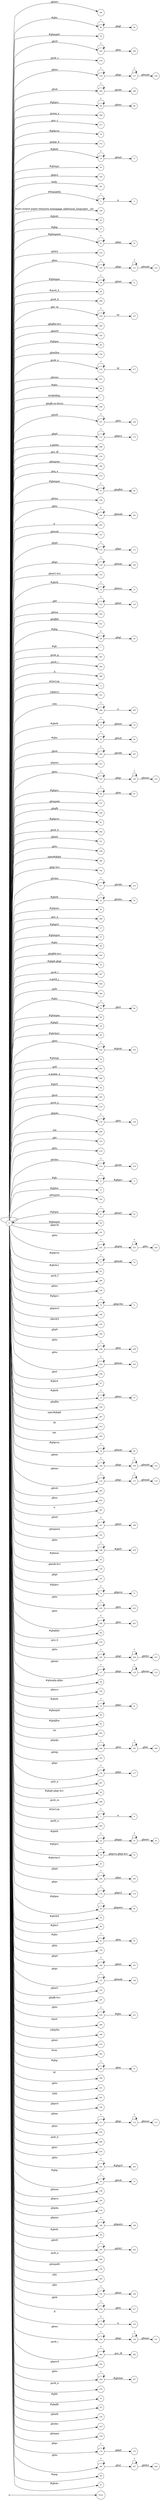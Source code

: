 digraph NFA {
  rankdir=LR;
  node [shape=circle, fontsize=10];
  __start [shape=point, label=""];
  __start -> None;
  164 [label="164"];
  89 [label="89"];
  186 [label="186"];
  54 [label="54"];
  80 [label="80"];
  203 [label="203"];
  112 [label="112"];
  278 [label="278"];
  126 [label="126"];
  131 [label="131"];
  208 [label="208"];
  68 [label="68"];
  268 [label="268"];
  271 [label="271"];
  229 [label="229"];
  76 [label="76"];
  272 [label="272"];
  16 [label="16"];
  59 [label="59"];
  21 [label="21"];
  195 [label="195"];
  301 [label="301"];
  5 [label="5"];
  100 [label="100"];
  64 [label="64"];
  43 [label="43"];
  27 [label="27"];
  52 [label="52"];
  107 [label="107"];
  173 [label="173"];
  183 [label="183"];
  218 [label="218"];
  120 [label="120"];
  50 [label="50"];
  239 [label="239"];
  99 [label="99"];
  286 [label="286"];
  110 [label="110"];
  106 [label="106"];
  200 [label="200"];
  145 [label="145"];
  60 [label="60"];
  156 [label="156"];
  276 [label="276"];
  127 [label="127"];
  251 [label="251"];
  88 [label="88"];
  1 [label="1"];
  277 [label="277"];
  198 [label="198"];
  118 [label="118"];
  257 [label="257"];
  125 [label="125"];
  78 [label="78"];
  172 [label="172"];
  298 [label="298"];
  274 [label="274"];
  227 [label="227"];
  236 [label="236"];
  160 [label="160"];
  51 [label="51"];
  181 [label="181"];
  273 [label="273"];
  47 [label="47"];
  6 [label="6"];
  285 [label="285"];
  146 [label="146"];
  240 [label="240"];
  305 [label="305"];
  147 [label="147"];
  170 [label="170"];
  139 [label="139"];
  153 [label="153"];
  234 [label="234"];
  14 [label="14"];
  132 [label="132"];
  250 [label="250"];
  0 [label="0"];
  201 [label="201"];
  133 [label="133"];
  28 [label="28"];
  17 [label="17"];
  245 [label="245"];
  248 [label="248"];
  7 [label="7"];
  281 [label="281"];
  283 [label="283"];
  289 [label="289"];
  2 [label="2"];
  101 [label="101"];
  294 [label="294"];
  18 [label="18"];
  93 [label="93"];
  206 [label="206"];
  187 [label="187"];
  123 [label="123"];
  19 [label="19"];
  66 [label="66"];
  26 [label="26"];
  157 [label="157"];
  121 [label="121"];
  196 [label="196"];
  29 [label="29"];
  81 [label="81"];
  282 [label="282"];
  209 [label="209"];
  151 [label="151"];
  136 [label="136"];
  249 [label="249"];
  306 [label="306"];
  142 [label="142"];
  62 [label="62"];
  211 [label="211"];
  25 [label="25"];
  65 [label="65"];
  269 [label="269"];
  67 [label="67"];
  37 [label="37"];
  57 [label="57"];
  85 [label="85"];
  168 [label="168"];
  202 [label="202"];
  35 [label="35"];
  287 [label="287"];
  300 [label="300"];
  264 [label="264"];
  95 [label="95"];
  49 [label="49"];
  34 [label="34"];
  40 [label="40"];
  224 [label="224"];
  90 [label="90"];
  55 [label="55"];
  69 [label="69"];
  96 [label="96"];
  179 [label="179"];
  207 [label="207"];
  263 [label="263"];
  299 [label="299"];
  44 [label="44"];
  231 [label="231"];
  205 [label="205"];
  275 [label="275"];
  166 [label="166"];
  135 [label="135"];
  290 [label="290"];
  214 [label="214"];
  215 [label="215"];
  219 [label="219"];
  213 [label="213"];
  15 [label="15"];
  8 [label="8"];
  105 [label="105"];
  11 [label="11"];
  162 [label="162"];
  212 [label="212"];
  61 [label="61"];
  46 [label="46"];
  191 [label="191"];
  232 [label="232"];
  77 [label="77"];
  42 [label="42"];
  247 [label="247"];
  280 [label="280"];
  233 [label="233"];
  149 [label="149"];
  70 [label="70"];
  190 [label="190"];
  102 [label="102"];
  169 [label="169"];
  238 [label="238"];
  242 [label="242"];
  259 [label="259"];
  87 [label="87"];
  12 [label="12"];
  243 [label="243"];
  140 [label="140"];
  199 [label="199"];
  307 [label="307"];
  103 [label="103"];
  302 [label="302"];
  79 [label="79"];
  108 [label="108"];
  185 [label="185"];
  114 [label="114"];
  220 [label="220"];
  254 [label="254"];
  297 [label="297"];
  167 [label="167"];
  161 [label="161"];
  228 [label="228"];
  71 [label="71"];
  45 [label="45"];
  155 [label="155"];
  92 [label="92"];
  141 [label="141"];
  72 [label="72"];
  244 [label="244"];
  260 [label="260"];
  84 [label="84"];
  270 [label="270"];
  235 [label="235"];
  258 [label="258"];
  117 [label="117"];
  58 [label="58"];
  150 [label="150"];
  20 [label="20"];
  9 [label="9"];
  56 [label="56"];
  204 [label="204"];
  53 [label="53"];
  83 [label="83"];
  31 [label="31"];
  292 [label="292"];
  184 [label="184"];
  109 [label="109"];
  143 [label="143"];
  176 [label="176"];
  267 [label="267"];
  223 [label="223"];
  177 [label="177"];
  36 [label="36"];
  288 [label="288"];
  119 [label="119"];
  3 [label="3"];
  262 [label="262"];
  33 [label="33"];
  22 [label="22"];
  75 [label="75"];
  74 [label="74"];
  23 [label="23"];
  241 [label="241"];
  13 [label="13"];
  97 [label="97"];
  182 [label="182"];
  178 [label="178"];
  189 [label="189"];
  63 [label="63"];
  171 [label="171"];
  130 [label="130"];
  39 [label="39"];
  86 [label="86"];
  91 [label="91"];
  144 [label="144"];
  180 [label="180"];
  137 [label="137"];
  152 [label="152"];
  197 [label="197"];
  230 [label="230"];
  304 [label="304"];
  94 [label="94"];
  296 [label="296"];
  124 [label="124"];
  163 [label="163"];
  225 [label="225"];
  303 [label="303"];
  30 [label="30"];
  308 [label="308"];
  221 [label="221"];
  291 [label="291"];
  194 [label="194"];
  111 [label="111"];
  252 [label="252"];
  266 [label="266"];
  73 [label="73"];
  253 [label="253"];
  175 [label="175"];
  48 [label="48"];
  222 [label="222"];
  32 [label="32"];
  116 [label="116"];
  295 [label="295"];
  148 [label="148"];
  256 [label="256"];
  128 [label="128"];
  193 [label="193"];
  134 [label="134"];
  261 [label="261"];
  188 [label="188"];
  38 [label="38"];
  255 [label="255"];
  265 [label="265"];
  158 [label="158"];
  237 [label="237"];
  293 [label="293"];
  165 [label="165"];
  216 [label="216"];
  138 [label="138"];
  104 [label="104"];
  113 [label="113"];
  24 [label="24"];
  129 [label="129"];
  115 [label="115"];
  284 [label="284"];
  192 [label="192"];
  217 [label="217"];
  226 [label="226"];
  279 [label="279"];
  4 [label="4"];
  10 [label="10"];
  82 [label="82"];
  154 [label="154"];
  210 [label="210"];
  122 [label="122"];
  159 [label="159"];
  174 [label="174"];
  246 [label="246"];
  98 [label="98"];
  41 [label="41"];
  { node [shape=doublecircle]; 1 2 4 6 7 9 10 11 13 15 17 19 21 24 26 27 29 31 33 34 35 36 37 38 39 40 41 42 43 44 45 46 48 49 51 53 54 55 56 57 58 59 60 62 64 65 67 69 71 73 75 76 78 80 81 82 83 84 85 86 87 88 90 92 94 96 97 98 99 100 101 102 103 105 107 110 113 116 119 122 125 128 131 133 134 136 138 140 141 142 143 144 145 146 147 148 149 150 151 152 153 154 155 156 157 158 159 160 161 162 163 164 166 168 169 171 173 175 177 179 181 183 186 187 189 190 191 192 193 194 195 196 197 198 199 200 201 202 204 205 207 209 210 212 214 215 217 218 219 220 221 223 225 227 229 231 234 237 239 241 243 245 248 249 250 251 252 253 254 256 258 259 261 262 263 264 265 266 267 268 269 270 271 272 273 274 275 277 278 279 280 281 282 283 285 286 287 288 289 290 291 292 293 295 296 297 298 299 300 301 302 303 304 305 306 307 308 }
  0 -> 0 [label="*"];
  0 -> 1 [label="#GBMPAL"];
  0 -> 2 [label="#SIvCob"];
  0 -> 3 [label="#SIvCob"];
  3 -> 3 [label="*"];
  3 -> 4 [label="a"];
  0 -> 5 [label="#WqQANb"];
  5 -> 5 [label="*"];
  5 -> 6 [label="a"];
  0 -> 7 [label="#gb"];
  0 -> 8 [label="#gb"];
  8 -> 8 [label="*"];
  8 -> 9 [label="#gbprc"];
  0 -> 10 [label="#gbb"];
  0 -> 11 [label="#gbbw"];
  0 -> 12 [label="#gbd4"];
  12 -> 12 [label="*"];
  12 -> 13 [label=".gbmc"];
  0 -> 14 [label="#gbd4"];
  14 -> 14 [label="*"];
  14 -> 15 [label=".gbmcc"];
  0 -> 16 [label="#gbd4"];
  16 -> 16 [label="*"];
  16 -> 17 [label=".gbmh"];
  0 -> 18 [label="#gbd4"];
  18 -> 18 [label="*"];
  18 -> 19 [label=".gbmtc"];
  0 -> 20 [label="#gbd4"];
  20 -> 20 [label="*"];
  20 -> 21 [label=".gbpc"];
  0 -> 22 [label="#gbd4"];
  22 -> 22 [label="*"];
  22 -> 23 [label=".gbpgs"];
  23 -> 23 [label="*"];
  23 -> 24 [label=".gbmtc"];
  0 -> 25 [label="#gbd4"];
  25 -> 25 [label="*"];
  25 -> 26 [label=".gbsbic"];
  0 -> 27 [label="#gbg"];
  0 -> 28 [label="#gbg"];
  28 -> 28 [label="*"];
  28 -> 29 [label=".gbgt"];
  0 -> 30 [label="#gbg"];
  30 -> 30 [label="*"];
  30 -> 31 [label=".gbm"];
  0 -> 32 [label="#gbg"];
  32 -> 32 [label="*"];
  32 -> 33 [label=".gbtcb"];
  0 -> 34 [label="#gbg5"];
  0 -> 35 [label="#gbg6.gbgt"];
  0 -> 36 [label="#gbg6.gbgt-hvr"];
  0 -> 37 [label="#gbgs5"];
  0 -> 38 [label="#gbi4i"];
  0 -> 39 [label="#gbi4id"];
  0 -> 40 [label="#gbi4m1"];
  0 -> 41 [label="#gbi4s"];
  0 -> 42 [label="#gbi4s1"];
  0 -> 43 [label="#gbi4t"];
  0 -> 44 [label="#gbi5"];
  0 -> 45 [label="#gbmm"];
  0 -> 46 [label="#gbmpal"];
  0 -> 47 [label="#gbmpal"];
  47 -> 47 [label="*"];
  47 -> 48 [label=".gbqfbb"];
  0 -> 49 [label="#gbmpas"];
  0 -> 50 [label="#gbmpas"];
  50 -> 50 [label="*"];
  50 -> 51 [label=".gbmt"];
  0 -> 52 [label="#gbmpasb"];
  52 -> 52 [label="*"];
  52 -> 53 [label=".gbps"];
  0 -> 54 [label="#gbmpdv"];
  0 -> 55 [label="#gbmpi"];
  0 -> 56 [label="#gbmpid"];
  0 -> 57 [label="#gbmpiw"];
  0 -> 58 [label="#gbmplp.gbps"];
  0 -> 59 [label="#gbmps"];
  0 -> 60 [label="#gbpm"];
  0 -> 61 [label="#gbpm"];
  61 -> 61 [label="*"];
  61 -> 62 [label=".gbml1"];
  0 -> 63 [label="#gbpm"];
  63 -> 63 [label="*"];
  63 -> 64 [label=".gbpmtc"];
  0 -> 65 [label="#gbpms"];
  0 -> 66 [label="#gbprc"];
  66 -> 66 [label="*"];
  66 -> 67 [label=".gbm"];
  0 -> 68 [label="#gbprc"];
  68 -> 68 [label="*"];
  68 -> 69 [label=".gbmc"];
  0 -> 70 [label="#gbprc"];
  70 -> 70 [label="*"];
  70 -> 71 [label=".gbprcbc"];
  0 -> 72 [label="#gbprc"];
  72 -> 72 [label="*"];
  72 -> 73 [label=".gbprcx"];
  0 -> 74 [label="#gbprc"];
  74 -> 74 [label="*"];
  74 -> 75 [label=".gbprcx.gbgt-hvr"];
  0 -> 76 [label="#gbprca"];
  0 -> 77 [label="#gbprca"];
  77 -> 77 [label="*"];
  77 -> 78 [label=".gbmab"];
  0 -> 79 [label="#gbprca"];
  79 -> 79 [label="*"];
  79 -> 80 [label=".gbmac"];
  0 -> 81 [label="#gbprcs"];
  0 -> 82 [label="#gbqfb"];
  0 -> 83 [label="#gbqfbw"];
  0 -> 84 [label="#gbqfqw"];
  0 -> 85 [label="#gbs"];
  0 -> 86 [label="#gbx3"];
  0 -> 87 [label="#gbx4"];
  0 -> 88 [label="#gbz"];
  0 -> 89 [label="#gbz"];
  89 -> 89 [label="*"];
  89 -> 90 [label=".gbgt"];
  0 -> 91 [label="#gbz"];
  91 -> 91 [label="*"];
  91 -> 92 [label=".gbm"];
  0 -> 93 [label="#gbz"];
  93 -> 93 [label="*"];
  93 -> 94 [label=".gbtcb"];
  0 -> 95 [label="#gbz"];
  95 -> 95 [label="*"];
  95 -> 96 [label=".gbzt"];
  0 -> 97 [label="#gbztms1"];
  0 -> 98 [label="#gog"];
  0 -> 99 [label="#gssb_b"];
  0 -> 100 [label="#gws-output-pages-elements-homepage_additional_languages__als"];
  0 -> 101 [label=".GBMCC"];
  0 -> 102 [label=".H6sW5"];
  0 -> 103 [label=".ds"];
  0 -> 104 [label=".fl"];
  104 -> 104 [label="*"];
  104 -> 105 [label="a"];
  0 -> 106 [label=".gac_m"];
  106 -> 106 [label="*"];
  106 -> 107 [label="td"];
  0 -> 108 [label=".gbem"];
  108 -> 108 [label="*"];
  108 -> 109 [label=".gbgs"];
  109 -> 109 [label="*"];
  109 -> 110 [label=".gbmab"];
  0 -> 111 [label=".gbem"];
  111 -> 111 [label="*"];
  111 -> 112 [label=".gbgs"];
  112 -> 112 [label="*"];
  112 -> 113 [label=".gbmac"];
  0 -> 114 [label=".gbemi"];
  114 -> 114 [label="*"];
  114 -> 115 [label=".gbgs"];
  115 -> 115 [label="*"];
  115 -> 116 [label=".gbmab"];
  0 -> 117 [label=".gbemi"];
  117 -> 117 [label="*"];
  117 -> 118 [label=".gbgs"];
  118 -> 118 [label="*"];
  118 -> 119 [label=".gbmac"];
  0 -> 120 [label=".gbes"];
  120 -> 120 [label="*"];
  120 -> 121 [label=".gbgs"];
  121 -> 121 [label="*"];
  121 -> 122 [label=".gbmab"];
  0 -> 123 [label=".gbes"];
  123 -> 123 [label="*"];
  123 -> 124 [label=".gbgs"];
  124 -> 124 [label="*"];
  124 -> 125 [label=".gbmac"];
  0 -> 126 [label=".gbesi"];
  126 -> 126 [label="*"];
  126 -> 127 [label=".gbgs"];
  127 -> 127 [label="*"];
  127 -> 128 [label=".gbmab"];
  0 -> 129 [label=".gbesi"];
  129 -> 129 [label="*"];
  129 -> 130 [label=".gbgs"];
  130 -> 130 [label="*"];
  130 -> 131 [label=".gbmac"];
  0 -> 132 [label=".gbf"];
  132 -> 132 [label="*"];
  132 -> 133 [label=".gbmt"];
  0 -> 134 [label=".gbg4a"];
  0 -> 135 [label=".gbg4a"];
  135 -> 135 [label="*"];
  135 -> 136 [label=".gbts"];
  0 -> 137 [label=".gbgs"];
  137 -> 137 [label="*"];
  137 -> 138 [label=".gbmab"];
  0 -> 139 [label=".gbgs"];
  139 -> 139 [label="*"];
  139 -> 140 [label=".gbmac"];
  0 -> 141 [label=".gbgt"];
  0 -> 142 [label=".gbgt-hvr"];
  0 -> 143 [label=".gbi4p"];
  0 -> 144 [label=".gbm"];
  0 -> 145 [label=".gbm0l"];
  0 -> 146 [label=".gbma"];
  0 -> 147 [label=".gbmab"];
  0 -> 148 [label=".gbmac"];
  0 -> 149 [label=".gbmc"];
  0 -> 150 [label=".gbmcc"];
  0 -> 151 [label=".gbmh"];
  0 -> 152 [label=".gbml1"];
  0 -> 153 [label=".gbml1-hvr"];
  0 -> 154 [label=".gbmlb"];
  0 -> 155 [label=".gbmlb-hvr"];
  0 -> 156 [label=".gbmlbw"];
  0 -> 157 [label=".gbmpala"];
  0 -> 158 [label=".gbmpalb"];
  0 -> 159 [label=".gbmpia"];
  0 -> 160 [label=".gbmpiaa"];
  0 -> 161 [label=".gbmpiaw"];
  0 -> 162 [label=".gbmpnw"];
  0 -> 163 [label=".gbmt"];
  0 -> 164 [label=".gbmtc"];
  0 -> 165 [label=".gbn"];
  165 -> 165 [label="*"];
  165 -> 166 [label=".gbmt"];
  0 -> 167 [label=".gbnd"];
  167 -> 167 [label="*"];
  167 -> 168 [label=".gbmt"];
  0 -> 169 [label=".gbp0"];
  0 -> 170 [label=".gbp0"];
  170 -> 170 [label="*"];
  170 -> 171 [label=".gbps"];
  0 -> 172 [label=".gbp0"];
  172 -> 172 [label="*"];
  172 -> 173 [label=".gbps2"];
  0 -> 174 [label=".gbpc"];
  174 -> 174 [label="*"];
  174 -> 175 [label=".gbpd"];
  0 -> 176 [label=".gbpc"];
  176 -> 176 [label="*"];
  176 -> 177 [label=".gbps"];
  0 -> 178 [label=".gbpc"];
  178 -> 178 [label="*"];
  178 -> 179 [label=".gbps2"];
  0 -> 180 [label=".gbpd"];
  180 -> 180 [label="*"];
  180 -> 181 [label=".gbmt"];
  0 -> 182 [label=".gbpd"];
  182 -> 182 [label="*"];
  182 -> 183 [label=".gbps"];
  0 -> 184 [label=".gbpdjs"];
  184 -> 184 [label="*"];
  184 -> 185 [label=".gbto"];
  185 -> 185 [label="*"];
  185 -> 186 [label=".gbm"];
  0 -> 187 [label=".gbpmc"];
  0 -> 188 [label=".gbpmc"];
  188 -> 188 [label="*"];
  188 -> 189 [label=".gbpmtc"];
  0 -> 190 [label=".gbpms2"];
  0 -> 191 [label=".gbprcb"];
  0 -> 192 [label=".gbprcd"];
  0 -> 193 [label=".gbprci"];
  0 -> 194 [label=".gbprct"];
  0 -> 195 [label=".gbps2"];
  0 -> 196 [label=".gbqfb"];
  0 -> 197 [label=".gbqfb-hvr"];
  0 -> 198 [label=".gbqfb-no-focus"];
  0 -> 199 [label=".gbqfba"];
  0 -> 200 [label=".gbqfba-hvr"];
  0 -> 201 [label=".gbqfbb"];
  0 -> 202 [label=".gbqfbb-hvr"];
  0 -> 203 [label=".gbrtl"];
  203 -> 203 [label="*"];
  203 -> 204 [label=".gbm"];
  0 -> 205 [label=".gbsb"];
  0 -> 206 [label=".gbsb"];
  206 -> 206 [label="*"];
  206 -> 207 [label=".gbsbb"];
  0 -> 208 [label=".gbsb"];
  208 -> 208 [label="*"];
  208 -> 209 [label=".gbsbt"];
  0 -> 210 [label=".gbsbic"];
  0 -> 211 [label=".gbsbis"];
  211 -> 211 [label="*"];
  211 -> 212 [label=".gbsbb"];
  0 -> 213 [label=".gbsbis"];
  213 -> 213 [label="*"];
  213 -> 214 [label=".gbsbt"];
  0 -> 215 [label=".gbt"];
  0 -> 216 [label=".gbtb"];
  216 -> 216 [label="*"];
  216 -> 217 [label=".gbts"];
  0 -> 218 [label=".gbtb2"];
  0 -> 219 [label=".gbtc"];
  0 -> 220 [label=".gbtcb"];
  0 -> 221 [label=".gbto"];
  0 -> 222 [label=".gbto"];
  222 -> 222 [label="*"];
  222 -> 223 [label="#gbgs5"];
  0 -> 224 [label=".gbto"];
  224 -> 224 [label="*"];
  224 -> 225 [label="#gbi4i"];
  0 -> 226 [label=".gbto"];
  226 -> 226 [label="*"];
  226 -> 227 [label="#gbi4id"];
  0 -> 228 [label=".gbto"];
  228 -> 228 [label="*"];
  228 -> 229 [label="#gbi5"];
  0 -> 230 [label=".gbto"];
  230 -> 230 [label="*"];
  230 -> 231 [label="#gbs"];
  0 -> 232 [label=".gbto"];
  232 -> 232 [label="*"];
  232 -> 233 [label=".gbg4a"];
  233 -> 233 [label="*"];
  233 -> 234 [label=".gbts"];
  0 -> 235 [label=".gbto"];
  235 -> 235 [label="*"];
  235 -> 236 [label=".gbgt"];
  236 -> 236 [label="*"];
  236 -> 237 [label=".gbtb2"];
  0 -> 238 [label=".gbto"];
  238 -> 238 [label="*"];
  238 -> 239 [label=".gbm"];
  0 -> 240 [label=".gbto"];
  240 -> 240 [label="*"];
  240 -> 241 [label=".gbmab"];
  0 -> 242 [label=".gbto"];
  242 -> 242 [label="*"];
  242 -> 243 [label=".gbmac"];
  0 -> 244 [label=".gbto"];
  244 -> 244 [label="*"];
  244 -> 245 [label=".gbts"];
  0 -> 246 [label=".gbto"];
  246 -> 246 [label="*"];
  246 -> 247 [label=".gbzt"];
  247 -> 247 [label="*"];
  247 -> 248 [label=".gbtb2"];
  0 -> 249 [label=".gbts"];
  0 -> 250 [label=".gbtsa"];
  0 -> 251 [label=".gbxms"];
  0 -> 252 [label=".gbxo"];
  0 -> 253 [label=".gbxv"];
  0 -> 254 [label=".gbxx"];
  0 -> 255 [label=".gbz0l"];
  255 -> 255 [label="*"];
  255 -> 256 [label=".gbtb2"];
  0 -> 257 [label=".gbz0l"];
  257 -> 257 [label="*"];
  257 -> 258 [label=".gbts"];
  0 -> 259 [label=".gbzt"];
  0 -> 260 [label=".gbzt"];
  260 -> 260 [label="*"];
  260 -> 261 [label=".gbts"];
  0 -> 262 [label=".gsdd_a"];
  0 -> 263 [label=".gsfi"];
  0 -> 264 [label=".gsfs"];
  0 -> 265 [label=".gsib_a"];
  0 -> 266 [label=".gsib_b"];
  0 -> 267 [label=".gsls_a"];
  0 -> 268 [label=".gsmq_a"];
  0 -> 269 [label=".gsn_a"];
  0 -> 270 [label=".gsn_b"];
  0 -> 271 [label=".gsn_c"];
  0 -> 272 [label=".gspqs_b"];
  0 -> 273 [label=".gsq_a"];
  0 -> 274 [label=".gss_ifl"];
  0 -> 275 [label=".gssb_a"];
  0 -> 276 [label=".gssb_a"];
  276 -> 276 [label="*"];
  276 -> 277 [label="td"];
  0 -> 278 [label=".gssb_c"];
  0 -> 279 [label=".gssb_e"];
  0 -> 280 [label=".gssb_f"];
  0 -> 281 [label=".gssb_g"];
  0 -> 282 [label=".gssb_h"];
  0 -> 283 [label=".gssb_i"];
  0 -> 284 [label=".gssb_i"];
  284 -> 284 [label="*"];
  284 -> 285 [label=".gss_ifl"];
  0 -> 286 [label=".gssb_k"];
  0 -> 287 [label=".gssb_l"];
  0 -> 288 [label=".gssb_m"];
  0 -> 289 [label=".h"];
  0 -> 290 [label=".lsb"];
  0 -> 291 [label=".lsbb"];
  0 -> 292 [label=".lst"];
  0 -> 293 [label=".sblc"];
  0 -> 294 [label=".sblc"];
  294 -> 294 [label="*"];
  294 -> 295 [label="a"];
  0 -> 296 [label=".z4hgWe"];
  0 -> 297 [label="a"];
  0 -> 298 [label="a.gbiba"];
  0 -> 299 [label="a.gspqs_a"];
  0 -> 300 [label="a.gssb_j"];
  0 -> 301 [label="body"];
  0 -> 302 [label="em"];
  0 -> 303 [label="form"];
  0 -> 304 [label="input"];
  0 -> 305 [label="p"];
  0 -> 306 [label="span#gbg4"];
  0 -> 307 [label="span#gbg6"];
  0 -> 308 [label="td"];
}
